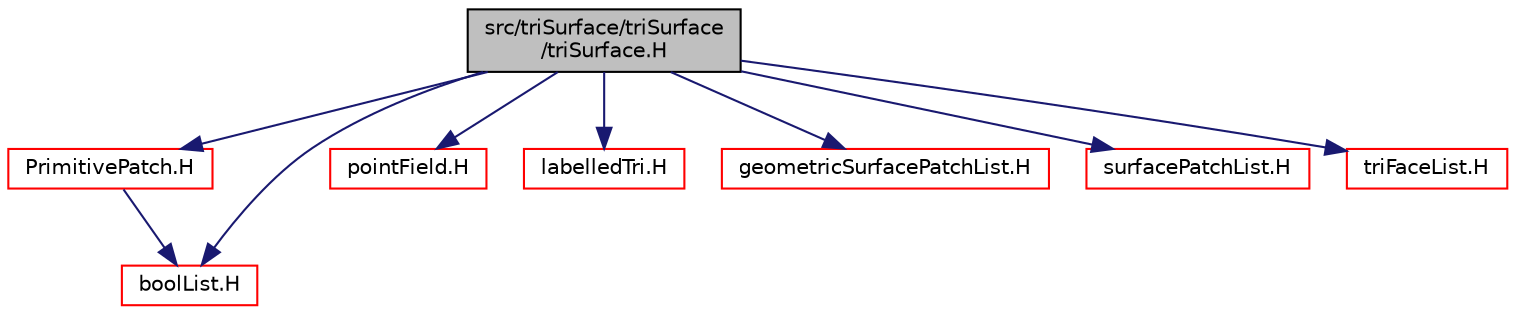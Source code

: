 digraph "src/triSurface/triSurface/triSurface.H"
{
  bgcolor="transparent";
  edge [fontname="Helvetica",fontsize="10",labelfontname="Helvetica",labelfontsize="10"];
  node [fontname="Helvetica",fontsize="10",shape=record];
  Node1 [label="src/triSurface/triSurface\l/triSurface.H",height=0.2,width=0.4,color="black", fillcolor="grey75", style="filled", fontcolor="black"];
  Node1 -> Node2 [color="midnightblue",fontsize="10",style="solid",fontname="Helvetica"];
  Node2 [label="PrimitivePatch.H",height=0.2,width=0.4,color="red",URL="$a08742.html"];
  Node2 -> Node3 [color="midnightblue",fontsize="10",style="solid",fontname="Helvetica"];
  Node3 [label="boolList.H",height=0.2,width=0.4,color="red",URL="$a08805.html"];
  Node1 -> Node4 [color="midnightblue",fontsize="10",style="solid",fontname="Helvetica"];
  Node4 [label="pointField.H",height=0.2,width=0.4,color="red",URL="$a08775.html"];
  Node1 -> Node5 [color="midnightblue",fontsize="10",style="solid",fontname="Helvetica"];
  Node5 [label="labelledTri.H",height=0.2,width=0.4,color="red",URL="$a10456.html"];
  Node1 -> Node3 [color="midnightblue",fontsize="10",style="solid",fontname="Helvetica"];
  Node1 -> Node6 [color="midnightblue",fontsize="10",style="solid",fontname="Helvetica"];
  Node6 [label="geometricSurfacePatchList.H",height=0.2,width=0.4,color="red",URL="$a10463.html"];
  Node1 -> Node7 [color="midnightblue",fontsize="10",style="solid",fontname="Helvetica"];
  Node7 [label="surfacePatchList.H",height=0.2,width=0.4,color="red",URL="$a10487.html"];
  Node1 -> Node8 [color="midnightblue",fontsize="10",style="solid",fontname="Helvetica"];
  Node8 [label="triFaceList.H",height=0.2,width=0.4,color="red",URL="$a08545.html"];
}
